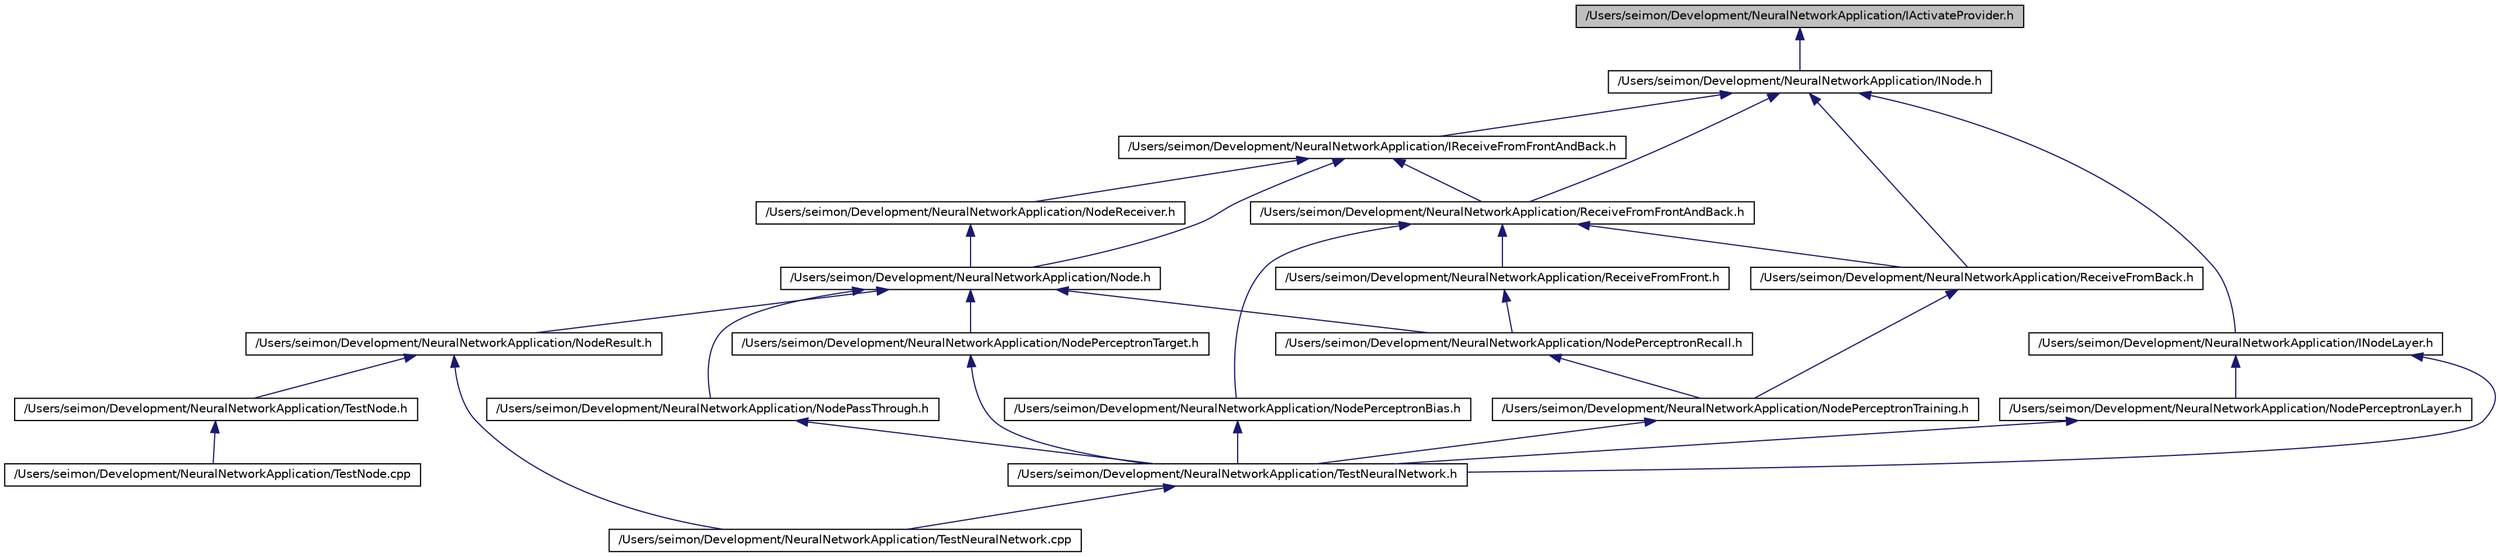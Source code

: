 digraph G
{
  edge [fontname="Helvetica",fontsize="10",labelfontname="Helvetica",labelfontsize="10"];
  node [fontname="Helvetica",fontsize="10",shape=record];
  Node1 [label="/Users/seimon/Development/NeuralNetworkApplication/IActivateProvider.h",height=0.2,width=0.4,color="black", fillcolor="grey75", style="filled" fontcolor="black"];
  Node1 -> Node2 [dir=back,color="midnightblue",fontsize="10",style="solid",fontname="Helvetica"];
  Node2 [label="/Users/seimon/Development/NeuralNetworkApplication/INode.h",height=0.2,width=0.4,color="black", fillcolor="white", style="filled",URL="$_i_node_8h.html"];
  Node2 -> Node3 [dir=back,color="midnightblue",fontsize="10",style="solid",fontname="Helvetica"];
  Node3 [label="/Users/seimon/Development/NeuralNetworkApplication/INodeLayer.h",height=0.2,width=0.4,color="black", fillcolor="white", style="filled",URL="$_i_node_layer_8h.html"];
  Node3 -> Node4 [dir=back,color="midnightblue",fontsize="10",style="solid",fontname="Helvetica"];
  Node4 [label="/Users/seimon/Development/NeuralNetworkApplication/NodePerceptronLayer.h",height=0.2,width=0.4,color="black", fillcolor="white", style="filled",URL="$_node_perceptron_layer_8h.html"];
  Node4 -> Node5 [dir=back,color="midnightblue",fontsize="10",style="solid",fontname="Helvetica"];
  Node5 [label="/Users/seimon/Development/NeuralNetworkApplication/TestNeuralNetwork.h",height=0.2,width=0.4,color="black", fillcolor="white", style="filled",URL="$_test_neural_network_8h.html"];
  Node5 -> Node6 [dir=back,color="midnightblue",fontsize="10",style="solid",fontname="Helvetica"];
  Node6 [label="/Users/seimon/Development/NeuralNetworkApplication/TestNeuralNetwork.cpp",height=0.2,width=0.4,color="black", fillcolor="white", style="filled",URL="$_test_neural_network_8cpp.html"];
  Node3 -> Node5 [dir=back,color="midnightblue",fontsize="10",style="solid",fontname="Helvetica"];
  Node2 -> Node7 [dir=back,color="midnightblue",fontsize="10",style="solid",fontname="Helvetica"];
  Node7 [label="/Users/seimon/Development/NeuralNetworkApplication/IReceiveFromFrontAndBack.h",height=0.2,width=0.4,color="black", fillcolor="white", style="filled",URL="$_i_receive_from_front_and_back_8h.html"];
  Node7 -> Node8 [dir=back,color="midnightblue",fontsize="10",style="solid",fontname="Helvetica"];
  Node8 [label="/Users/seimon/Development/NeuralNetworkApplication/Node.h",height=0.2,width=0.4,color="black", fillcolor="white", style="filled",URL="$_node_8h.html"];
  Node8 -> Node9 [dir=back,color="midnightblue",fontsize="10",style="solid",fontname="Helvetica"];
  Node9 [label="/Users/seimon/Development/NeuralNetworkApplication/NodePassThrough.h",height=0.2,width=0.4,color="black", fillcolor="white", style="filled",URL="$_node_pass_through_8h.html"];
  Node9 -> Node5 [dir=back,color="midnightblue",fontsize="10",style="solid",fontname="Helvetica"];
  Node8 -> Node10 [dir=back,color="midnightblue",fontsize="10",style="solid",fontname="Helvetica"];
  Node10 [label="/Users/seimon/Development/NeuralNetworkApplication/NodePerceptronRecall.h",height=0.2,width=0.4,color="black", fillcolor="white", style="filled",URL="$_node_perceptron_recall_8h.html"];
  Node10 -> Node11 [dir=back,color="midnightblue",fontsize="10",style="solid",fontname="Helvetica"];
  Node11 [label="/Users/seimon/Development/NeuralNetworkApplication/NodePerceptronTraining.h",height=0.2,width=0.4,color="black", fillcolor="white", style="filled",URL="$_node_perceptron_training_8h.html"];
  Node11 -> Node5 [dir=back,color="midnightblue",fontsize="10",style="solid",fontname="Helvetica"];
  Node8 -> Node12 [dir=back,color="midnightblue",fontsize="10",style="solid",fontname="Helvetica"];
  Node12 [label="/Users/seimon/Development/NeuralNetworkApplication/NodePerceptronTarget.h",height=0.2,width=0.4,color="black", fillcolor="white", style="filled",URL="$_node_perceptron_target_8h.html"];
  Node12 -> Node5 [dir=back,color="midnightblue",fontsize="10",style="solid",fontname="Helvetica"];
  Node8 -> Node13 [dir=back,color="midnightblue",fontsize="10",style="solid",fontname="Helvetica"];
  Node13 [label="/Users/seimon/Development/NeuralNetworkApplication/NodeResult.h",height=0.2,width=0.4,color="black", fillcolor="white", style="filled",URL="$_node_result_8h.html"];
  Node13 -> Node6 [dir=back,color="midnightblue",fontsize="10",style="solid",fontname="Helvetica"];
  Node13 -> Node14 [dir=back,color="midnightblue",fontsize="10",style="solid",fontname="Helvetica"];
  Node14 [label="/Users/seimon/Development/NeuralNetworkApplication/TestNode.h",height=0.2,width=0.4,color="black", fillcolor="white", style="filled",URL="$_test_node_8h.html"];
  Node14 -> Node15 [dir=back,color="midnightblue",fontsize="10",style="solid",fontname="Helvetica"];
  Node15 [label="/Users/seimon/Development/NeuralNetworkApplication/TestNode.cpp",height=0.2,width=0.4,color="black", fillcolor="white", style="filled",URL="$_test_node_8cpp.html"];
  Node7 -> Node16 [dir=back,color="midnightblue",fontsize="10",style="solid",fontname="Helvetica"];
  Node16 [label="/Users/seimon/Development/NeuralNetworkApplication/NodeReceiver.h",height=0.2,width=0.4,color="black", fillcolor="white", style="filled",URL="$_node_receiver_8h.html"];
  Node16 -> Node8 [dir=back,color="midnightblue",fontsize="10",style="solid",fontname="Helvetica"];
  Node7 -> Node17 [dir=back,color="midnightblue",fontsize="10",style="solid",fontname="Helvetica"];
  Node17 [label="/Users/seimon/Development/NeuralNetworkApplication/ReceiveFromFrontAndBack.h",height=0.2,width=0.4,color="black", fillcolor="white", style="filled",URL="$_receive_from_front_and_back_8h.html"];
  Node17 -> Node18 [dir=back,color="midnightblue",fontsize="10",style="solid",fontname="Helvetica"];
  Node18 [label="/Users/seimon/Development/NeuralNetworkApplication/NodePerceptronBias.h",height=0.2,width=0.4,color="black", fillcolor="white", style="filled",URL="$_node_perceptron_bias_8h.html"];
  Node18 -> Node5 [dir=back,color="midnightblue",fontsize="10",style="solid",fontname="Helvetica"];
  Node17 -> Node19 [dir=back,color="midnightblue",fontsize="10",style="solid",fontname="Helvetica"];
  Node19 [label="/Users/seimon/Development/NeuralNetworkApplication/ReceiveFromFront.h",height=0.2,width=0.4,color="black", fillcolor="white", style="filled",URL="$_receive_from_front_8h.html"];
  Node19 -> Node10 [dir=back,color="midnightblue",fontsize="10",style="solid",fontname="Helvetica"];
  Node17 -> Node20 [dir=back,color="midnightblue",fontsize="10",style="solid",fontname="Helvetica"];
  Node20 [label="/Users/seimon/Development/NeuralNetworkApplication/ReceiveFromBack.h",height=0.2,width=0.4,color="black", fillcolor="white", style="filled",URL="$_receive_from_back_8h.html"];
  Node20 -> Node11 [dir=back,color="midnightblue",fontsize="10",style="solid",fontname="Helvetica"];
  Node2 -> Node17 [dir=back,color="midnightblue",fontsize="10",style="solid",fontname="Helvetica"];
  Node2 -> Node20 [dir=back,color="midnightblue",fontsize="10",style="solid",fontname="Helvetica"];
}
